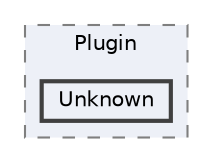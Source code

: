 digraph "SkyWayUnitySDK/Assets/SkyWay/Scripts/Core/Plugin/Unknown"
{
 // LATEX_PDF_SIZE
  bgcolor="transparent";
  edge [fontname=Helvetica,fontsize=10,labelfontname=Helvetica,labelfontsize=10];
  node [fontname=Helvetica,fontsize=10,shape=box,height=0.2,width=0.4];
  compound=true
  subgraph clusterdir_f50b4b6316bb320972dd80eb4ade0a73 {
    graph [ bgcolor="#edf0f7", pencolor="grey50", label="Plugin", fontname=Helvetica,fontsize=10 style="filled,dashed", URL="dir_f50b4b6316bb320972dd80eb4ade0a73.html",tooltip=""]
  dir_6995b93aba74a656eae5e75f88fe83e4 [label="Unknown", fillcolor="#edf0f7", color="grey25", style="filled,bold", URL="dir_6995b93aba74a656eae5e75f88fe83e4.html",tooltip=""];
  }
}
